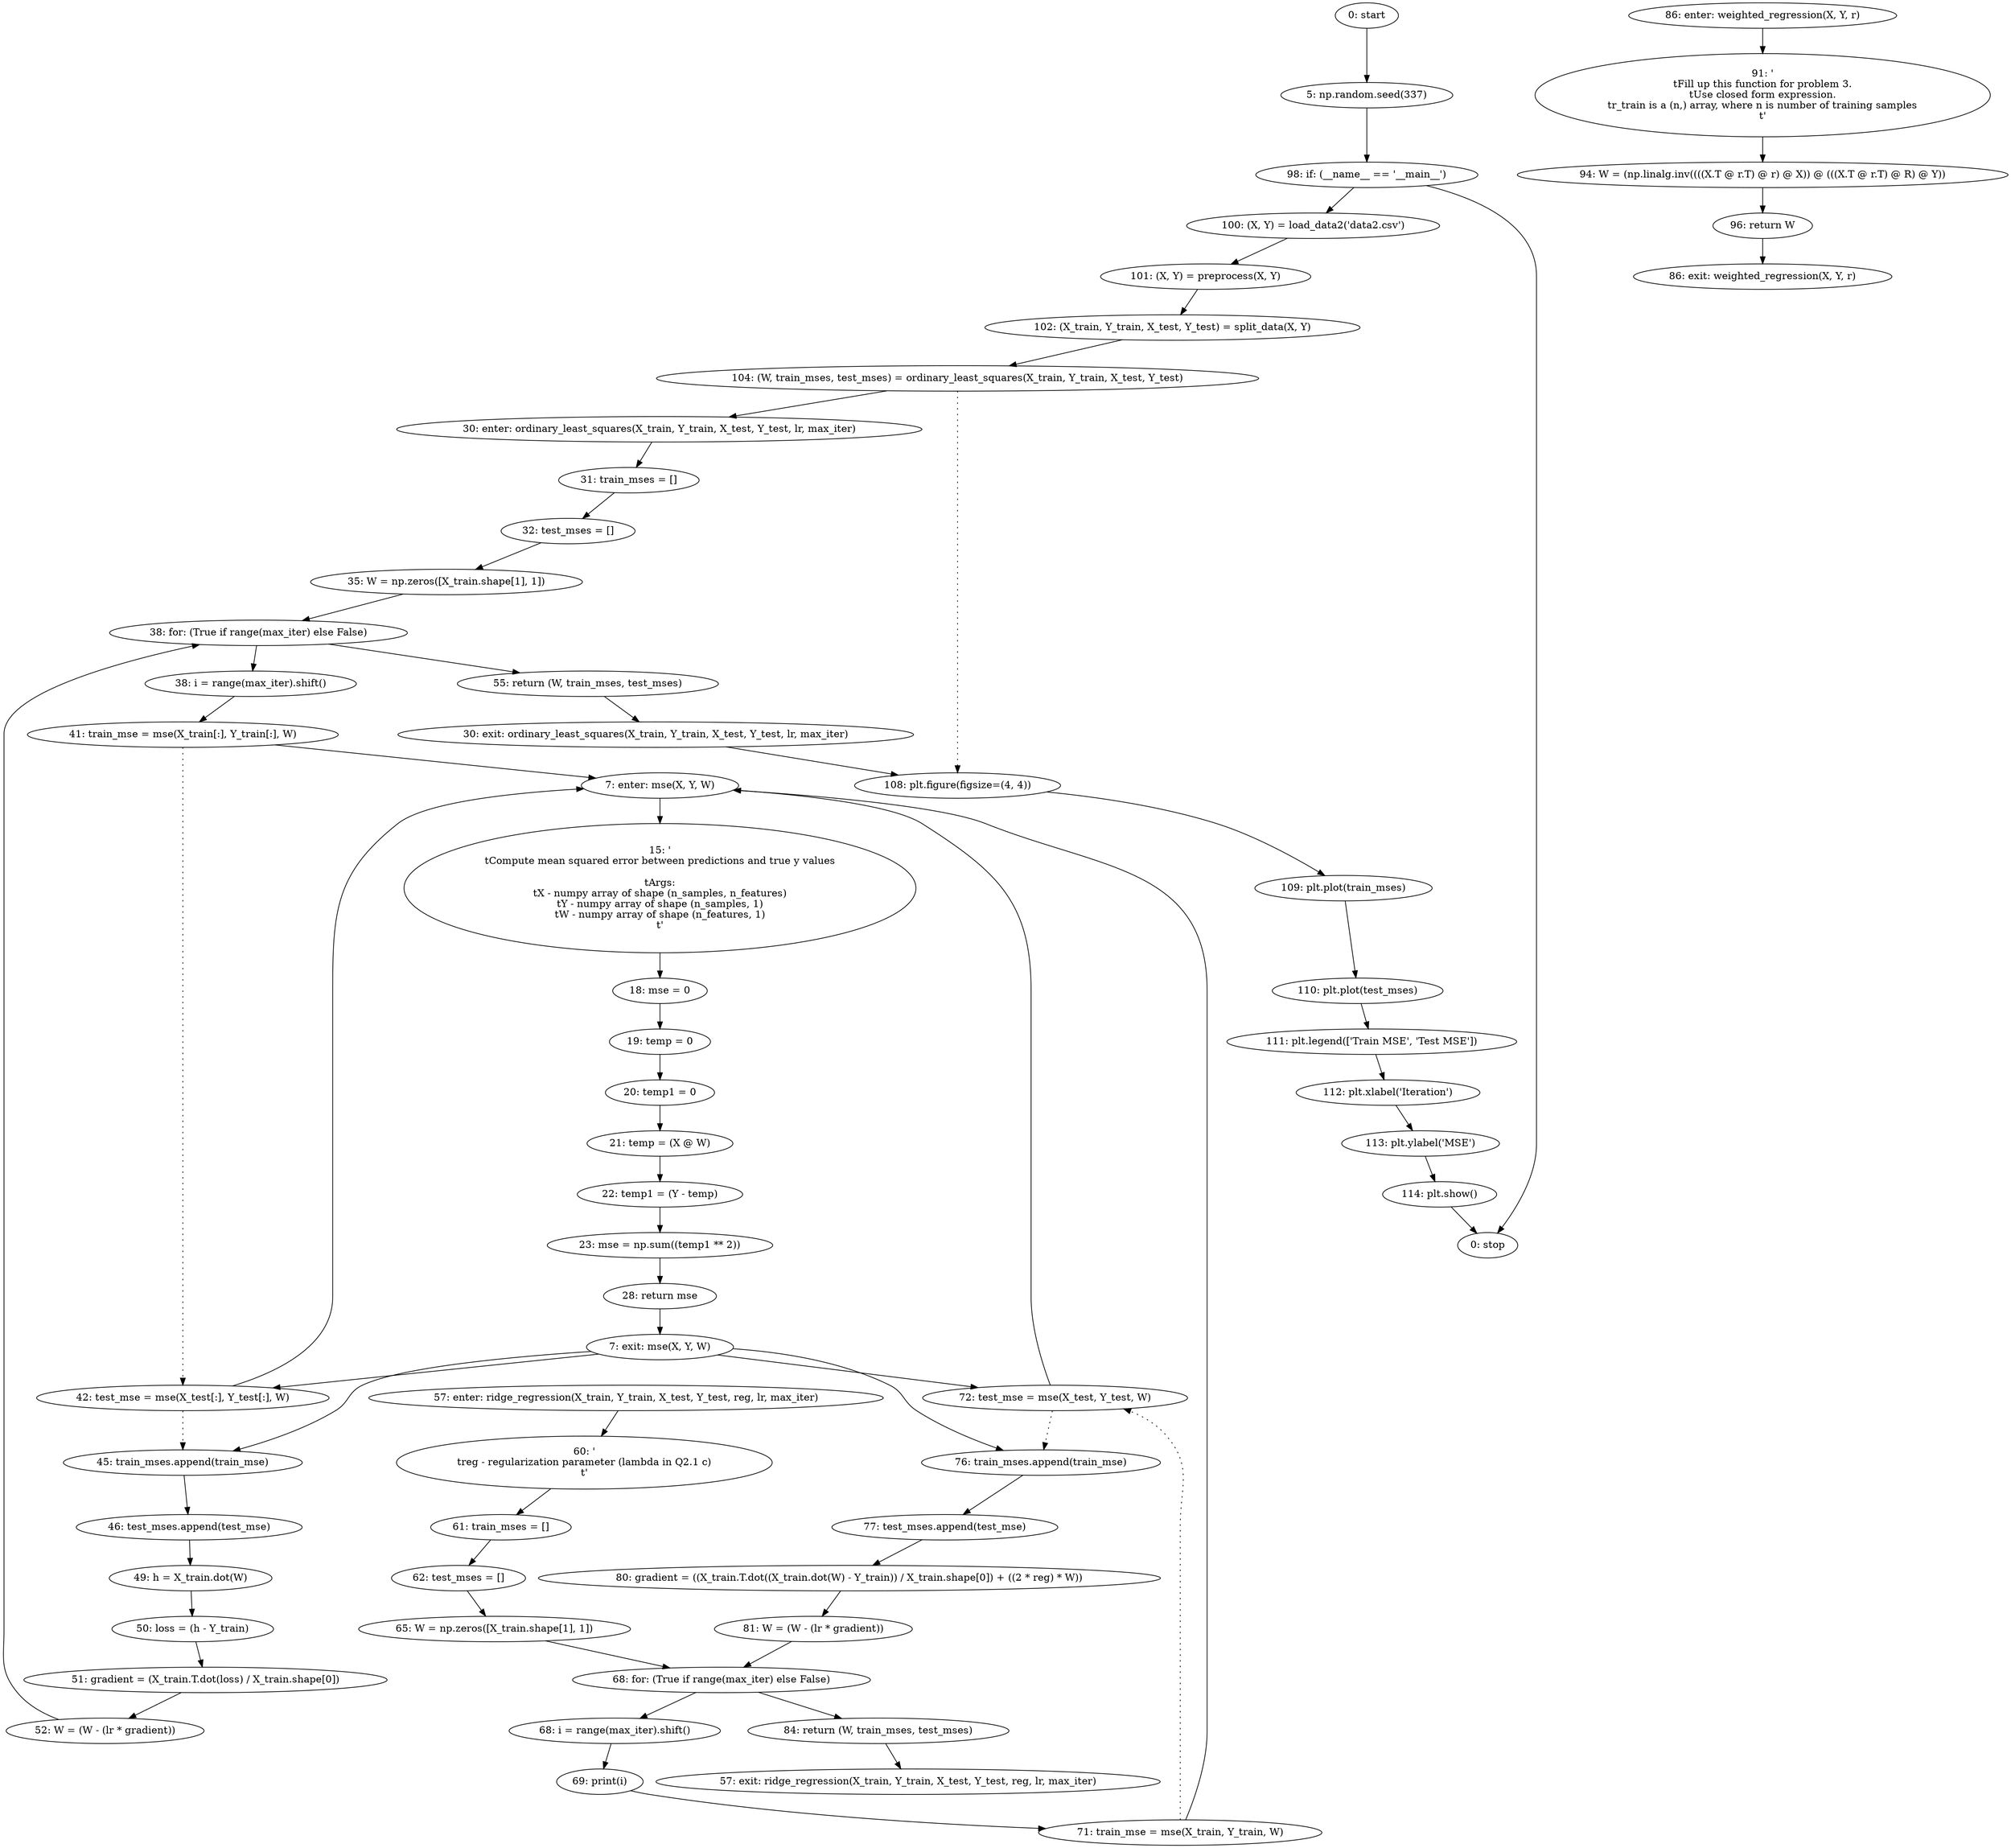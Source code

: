 strict digraph "" {
	node [label="\N"];
	0	 [label="0: start"];
	1	 [label="5: np.random.seed(337)"];
	0 -> 1;
	49	 [label="98: if: (__name__ == '__main__')"];
	1 -> 49;
	50	 [label="100: (X, Y) = load_data2('data2.csv')"];
	49 -> 50;
	61	 [label="0: stop"];
	49 -> 61;
	2	 [label="7: enter: mse(X, Y, W)"];
	4	 [label="15: '\n\tCompute mean squared error between predictions and true y values\n\n\tArgs:\n\tX - numpy array of shape (n_samples, n_features)\n\tY \
- numpy array of shape (n_samples, 1)\n\tW - numpy array of shape (n_features, 1)\n\t'"];
	2 -> 4;
	5	 [label="18: mse = 0"];
	4 -> 5;
	19	 [label="41: train_mse = mse(X_train[:], Y_train[:], W)"];
	19 -> 2;
	20	 [label="42: test_mse = mse(X_test[:], Y_test[:], W)"];
	19 -> 20	 [style=dotted,
		weight=100];
	20 -> 2;
	21	 [label="45: train_mses.append(train_mse)"];
	20 -> 21	 [style=dotted,
		weight=100];
	22	 [label="46: test_mses.append(test_mse)"];
	21 -> 22;
	37	 [label="71: train_mse = mse(X_train, Y_train, W)"];
	37 -> 2;
	38	 [label="72: test_mse = mse(X_test, Y_test, W)"];
	37 -> 38	 [style=dotted,
		weight=100];
	38 -> 2;
	39	 [label="76: train_mses.append(train_mse)"];
	38 -> 39	 [style=dotted,
		weight=100];
	40	 [label="77: test_mses.append(test_mse)"];
	39 -> 40;
	3	 [label="7: exit: mse(X, Y, W)"];
	3 -> 20;
	3 -> 21;
	3 -> 38;
	3 -> 39;
	11	 [label="28: return mse"];
	11 -> 3;
	6	 [label="19: temp = 0"];
	5 -> 6;
	7	 [label="20: temp1 = 0"];
	6 -> 7;
	8	 [label="21: temp = (X @ W)"];
	7 -> 8;
	9	 [label="22: temp1 = (Y - temp)"];
	8 -> 9;
	10	 [label="23: mse = np.sum((temp1 ** 2))"];
	9 -> 10;
	10 -> 11;
	12	 [label="30: enter: ordinary_least_squares(X_train, Y_train, X_test, Y_test, lr, max_iter)"];
	14	 [label="31: train_mses = []"];
	12 -> 14;
	15	 [label="32: test_mses = []"];
	14 -> 15;
	53	 [label="104: (W, train_mses, test_mses) = ordinary_least_squares(X_train, Y_train, X_test, Y_test)"];
	53 -> 12;
	54	 [label="108: plt.figure(figsize=(4, 4))"];
	53 -> 54	 [style=dotted,
		weight=100];
	55	 [label="109: plt.plot(train_mses)"];
	54 -> 55;
	13	 [label="30: exit: ordinary_least_squares(X_train, Y_train, X_test, Y_test, lr, max_iter)"];
	13 -> 54;
	27	 [label="55: return (W, train_mses, test_mses)"];
	27 -> 13;
	16	 [label="35: W = np.zeros([X_train.shape[1], 1])"];
	15 -> 16;
	17	 [label="38: for: (True if range(max_iter) else False)"];
	16 -> 17;
	17 -> 27;
	18	 [label="38: i = range(max_iter).shift()"];
	17 -> 18;
	18 -> 19;
	26	 [label="52: W = (W - (lr * gradient))"];
	26 -> 17;
	23	 [label="49: h = X_train.dot(W)"];
	22 -> 23;
	24	 [label="50: loss = (h - Y_train)"];
	23 -> 24;
	25	 [label="51: gradient = (X_train.T.dot(loss) / X_train.shape[0])"];
	24 -> 25;
	25 -> 26;
	28	 [label="57: enter: ridge_regression(X_train, Y_train, X_test, Y_test, reg, lr, max_iter)"];
	30	 [label="60: '\n\treg - regularization parameter (lambda in Q2.1 c)\n\t'"];
	28 -> 30;
	31	 [label="61: train_mses = []"];
	30 -> 31;
	29	 [label="57: exit: ridge_regression(X_train, Y_train, X_test, Y_test, reg, lr, max_iter)"];
	43	 [label="84: return (W, train_mses, test_mses)"];
	43 -> 29;
	32	 [label="62: test_mses = []"];
	31 -> 32;
	33	 [label="65: W = np.zeros([X_train.shape[1], 1])"];
	32 -> 33;
	34	 [label="68: for: (True if range(max_iter) else False)"];
	33 -> 34;
	34 -> 43;
	35	 [label="68: i = range(max_iter).shift()"];
	34 -> 35;
	36	 [label="69: print(i)"];
	35 -> 36;
	42	 [label="81: W = (W - (lr * gradient))"];
	42 -> 34;
	36 -> 37;
	41	 [label="80: gradient = ((X_train.T.dot((X_train.dot(W) - Y_train)) / X_train.shape[0]) + ((2 * reg) * W))"];
	40 -> 41;
	41 -> 42;
	44	 [label="86: enter: weighted_regression(X, Y, r)"];
	46	 [label="91: '\n\tFill up this function for problem 3.\n\tUse closed form expression.\n\tr_train is a (n,) array, where n is number of training \
samples\n\t'"];
	44 -> 46;
	47	 [label="94: W = (np.linalg.inv((((X.T @ r.T) @ r) @ X)) @ (((X.T @ r.T) @ R) @ Y))"];
	46 -> 47;
	45	 [label="86: exit: weighted_regression(X, Y, r)"];
	48	 [label="96: return W"];
	48 -> 45;
	47 -> 48;
	51	 [label="101: (X, Y) = preprocess(X, Y)"];
	50 -> 51;
	52	 [label="102: (X_train, Y_train, X_test, Y_test) = split_data(X, Y)"];
	51 -> 52;
	52 -> 53;
	56	 [label="110: plt.plot(test_mses)"];
	55 -> 56;
	57	 [label="111: plt.legend(['Train MSE', 'Test MSE'])"];
	56 -> 57;
	58	 [label="112: plt.xlabel('Iteration')"];
	57 -> 58;
	59	 [label="113: plt.ylabel('MSE')"];
	58 -> 59;
	60	 [label="114: plt.show()"];
	59 -> 60;
	60 -> 61;
}

